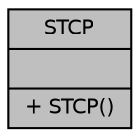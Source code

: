 digraph "STCP"
{
 // LATEX_PDF_SIZE
  bgcolor="transparent";
  edge [fontname="Helvetica",fontsize="10",labelfontname="Helvetica",labelfontsize="10"];
  node [fontname="Helvetica",fontsize="10",shape=record];
  Node1 [label="{STCP\n||+ STCP()\l}",height=0.2,width=0.4,color="black", fillcolor="grey75", style="filled", fontcolor="black",tooltip=" "];
}
